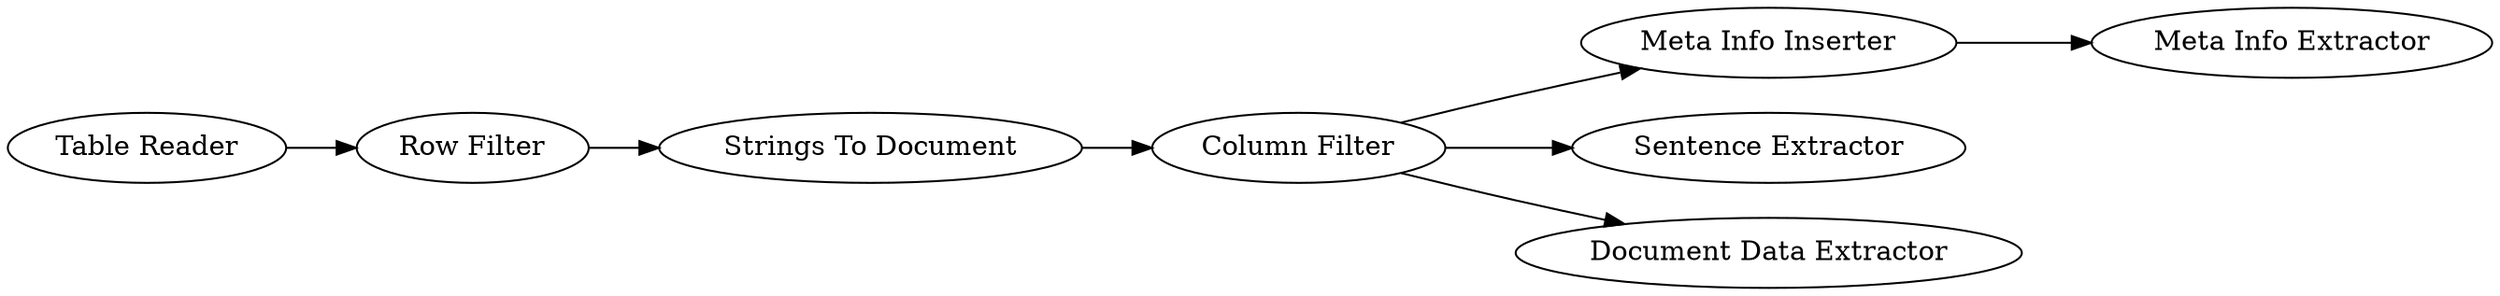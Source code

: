 digraph {
	"6138385840546398074_128" [label="Column Filter"]
	"6138385840546398074_133" [label="Strings To Document"]
	"6138385840546398074_419" [label="Meta Info Extractor"]
	"6138385840546398074_418" [label="Meta Info Inserter"]
	"6138385840546398074_107" [label="Sentence Extractor"]
	"6138385840546398074_417" [label="Row Filter"]
	"6138385840546398074_420" [label="Table Reader"]
	"6138385840546398074_414" [label="Document Data Extractor"]
	"6138385840546398074_128" -> "6138385840546398074_414"
	"6138385840546398074_128" -> "6138385840546398074_107"
	"6138385840546398074_133" -> "6138385840546398074_128"
	"6138385840546398074_417" -> "6138385840546398074_133"
	"6138385840546398074_420" -> "6138385840546398074_417"
	"6138385840546398074_418" -> "6138385840546398074_419"
	"6138385840546398074_128" -> "6138385840546398074_418"
	rankdir=LR
}
